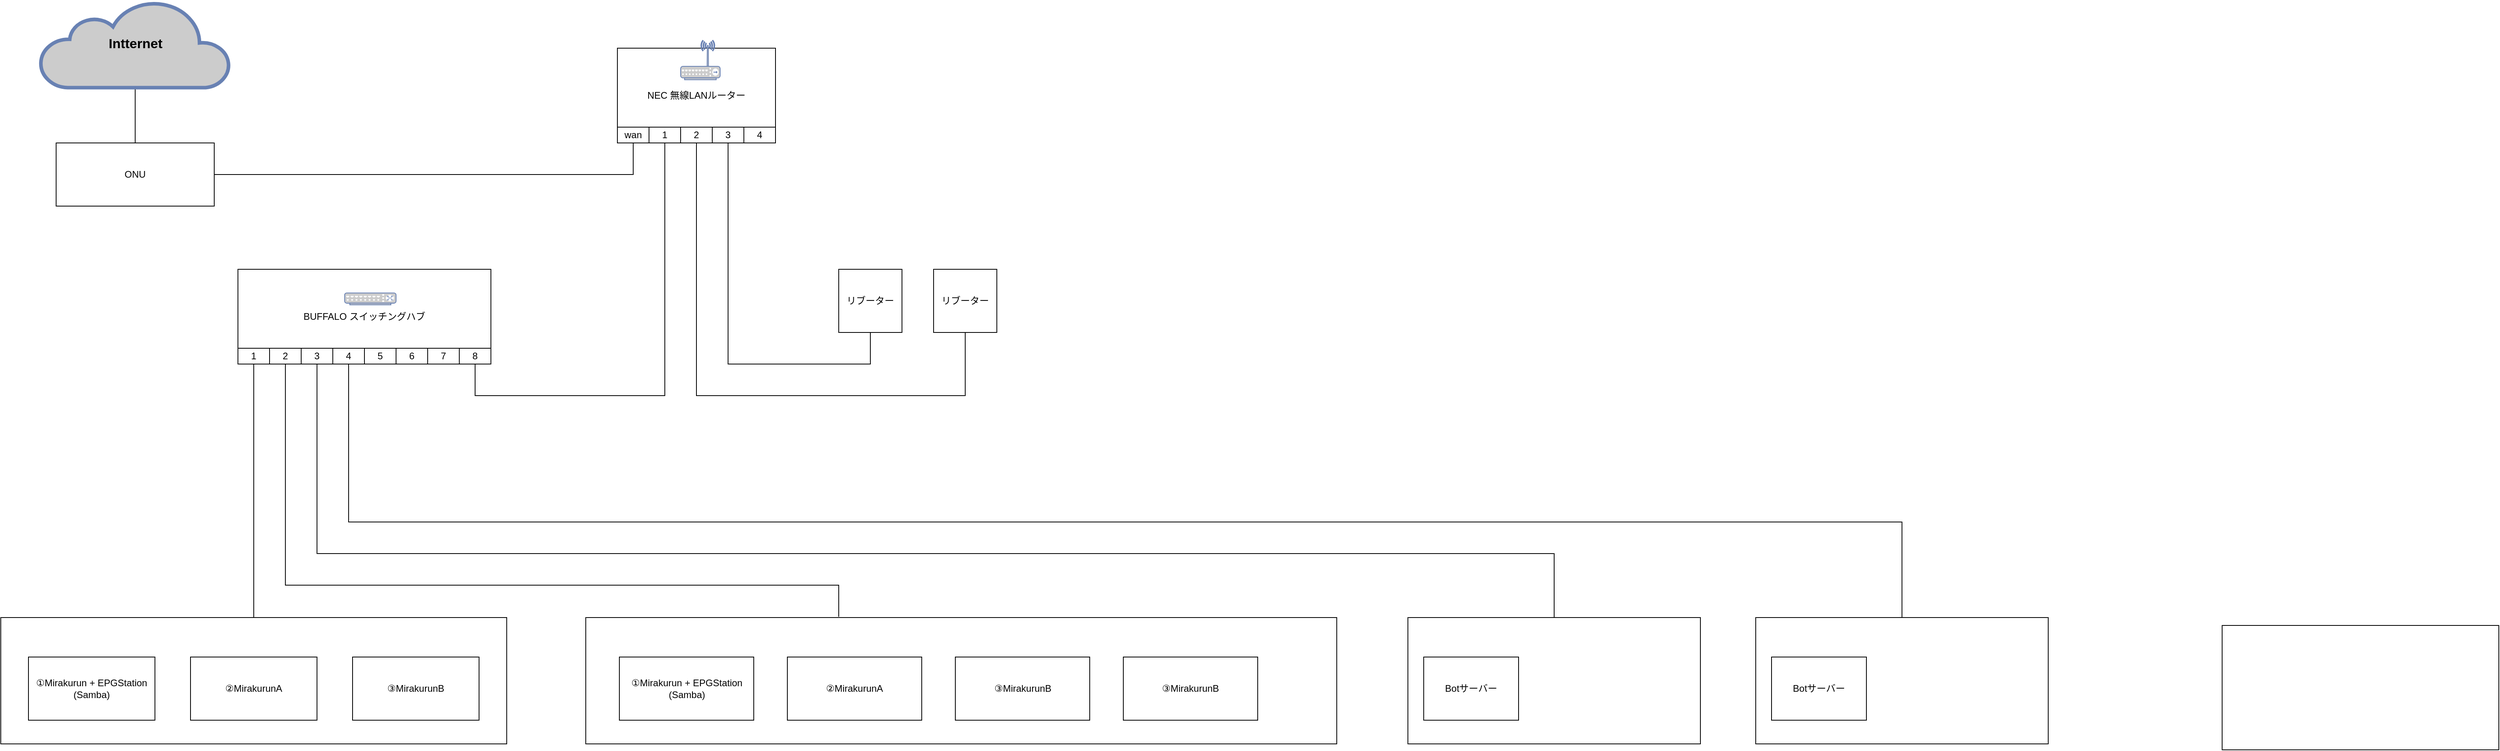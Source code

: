 <mxfile version="17.4.0" type="embed">
    <diagram id="FVY4QW3YDtHxt-ZyFHYu" name="ページ1">
        <mxGraphModel dx="3116" dy="2109" grid="1" gridSize="10" guides="1" tooltips="1" connect="1" arrows="1" fold="1" page="1" pageScale="1" pageWidth="1169" pageHeight="827" math="0" shadow="0">
            <root>
                <mxCell id="0"/>
                <mxCell id="1" parent="0"/>
                <mxCell id="17" style="edgeStyle=orthogonalEdgeStyle;html=1;entryX=0.5;entryY=0;entryDx=0;entryDy=0;jumpSize=6;rounded=0;exitX=0.5;exitY=1;exitDx=0;exitDy=0;endArrow=none;endFill=0;" parent="1" source="49" target="11" edge="1">
                    <mxGeometry relative="1" as="geometry">
                        <mxPoint x="560" y="510" as="sourcePoint"/>
                        <Array as="points">
                            <mxPoint x="420" y="720"/>
                            <mxPoint x="1985" y="720"/>
                        </Array>
                    </mxGeometry>
                </mxCell>
                <mxCell id="8" value="BUFFALO スイッチングハブ" style="rounded=0;whiteSpace=wrap;html=1;" parent="1" vertex="1">
                    <mxGeometry x="320" y="360" width="320" height="120" as="geometry"/>
                </mxCell>
                <mxCell id="11" value="" style="rounded=0;whiteSpace=wrap;html=1;" parent="1" vertex="1">
                    <mxGeometry x="1800" y="801" width="370" height="160" as="geometry"/>
                </mxCell>
                <mxCell id="13" value="Botサーバー" style="rounded=0;whiteSpace=wrap;html=1;" parent="1" vertex="1">
                    <mxGeometry x="1820" y="851" width="120" height="80" as="geometry"/>
                </mxCell>
                <mxCell id="14" value="Proxmox Dev-VM" style="text;html=1;resizable=0;autosize=1;align=center;verticalAlign=middle;points=[];fillColor=none;strokeColor=none;rounded=0;fontColor=#FFFFFF;" parent="1" vertex="1">
                    <mxGeometry x="1810" y="811" width="110" height="20" as="geometry"/>
                </mxCell>
                <mxCell id="23" style="edgeStyle=orthogonalEdgeStyle;rounded=0;jumpSize=6;html=1;exitX=0.5;exitY=1;exitDx=0;exitDy=0;exitPerimeter=0;entryX=0.5;entryY=0;entryDx=0;entryDy=0;fontSize=17;fontColor=#000000;endArrow=none;endFill=0;" parent="1" source="18" target="22" edge="1">
                    <mxGeometry relative="1" as="geometry"/>
                </mxCell>
                <mxCell id="18" value="&lt;font color=&quot;#000000&quot; size=&quot;1&quot;&gt;&lt;b style=&quot;font-size: 17px&quot;&gt;Intternet&lt;/b&gt;&lt;/font&gt;" style="html=1;outlineConnect=0;fillColor=#CCCCCC;strokeColor=#6881B3;gradientColor=none;gradientDirection=north;strokeWidth=2;shape=mxgraph.networks.cloud;fontColor=#ffffff;" parent="1" vertex="1">
                    <mxGeometry x="70" y="20" width="240" height="110" as="geometry"/>
                </mxCell>
                <mxCell id="21" value="" style="fontColor=#0066CC;verticalAlign=top;verticalLabelPosition=bottom;labelPosition=center;align=center;html=1;outlineConnect=0;fillColor=#CCCCCC;strokeColor=#6881B3;gradientColor=none;gradientDirection=north;strokeWidth=2;shape=mxgraph.networks.switch;" parent="1" vertex="1">
                    <mxGeometry x="455" y="390" width="65" height="15" as="geometry"/>
                </mxCell>
                <mxCell id="88" style="edgeStyle=orthogonalEdgeStyle;rounded=0;html=1;exitX=1;exitY=0.5;exitDx=0;exitDy=0;entryX=0.5;entryY=1;entryDx=0;entryDy=0;endArrow=none;endFill=0;" edge="1" parent="1" source="22" target="81">
                    <mxGeometry relative="1" as="geometry"/>
                </mxCell>
                <mxCell id="22" value="ONU" style="rounded=0;whiteSpace=wrap;html=1;" parent="1" vertex="1">
                    <mxGeometry x="90" y="200" width="200" height="80" as="geometry"/>
                </mxCell>
                <mxCell id="57" style="edgeStyle=orthogonalEdgeStyle;rounded=0;html=1;exitX=0.5;exitY=1;exitDx=0;exitDy=0;endArrow=none;endFill=0;" edge="1" parent="1" source="47" target="2">
                    <mxGeometry relative="1" as="geometry"/>
                </mxCell>
                <mxCell id="47" value="1" style="rounded=0;whiteSpace=wrap;html=1;" vertex="1" parent="1">
                    <mxGeometry x="320" y="460" width="40" height="20" as="geometry"/>
                </mxCell>
                <mxCell id="59" style="edgeStyle=orthogonalEdgeStyle;rounded=0;html=1;exitX=0.5;exitY=1;exitDx=0;exitDy=0;endArrow=none;endFill=0;" edge="1" parent="1" source="48">
                    <mxGeometry relative="1" as="geometry">
                        <mxPoint x="1080" y="800" as="targetPoint"/>
                        <Array as="points">
                            <mxPoint x="380" y="760"/>
                            <mxPoint x="1080" y="760"/>
                        </Array>
                    </mxGeometry>
                </mxCell>
                <mxCell id="48" value="2" style="rounded=0;whiteSpace=wrap;html=1;" vertex="1" parent="1">
                    <mxGeometry x="360" y="460" width="40" height="20" as="geometry"/>
                </mxCell>
                <mxCell id="49" value="3" style="rounded=0;whiteSpace=wrap;html=1;" vertex="1" parent="1">
                    <mxGeometry x="400" y="460" width="40" height="20" as="geometry"/>
                </mxCell>
                <mxCell id="63" style="edgeStyle=orthogonalEdgeStyle;rounded=0;html=1;exitX=0.5;exitY=1;exitDx=0;exitDy=0;entryX=0.5;entryY=0;entryDx=0;entryDy=0;endArrow=none;endFill=0;" edge="1" parent="1" source="50" target="60">
                    <mxGeometry relative="1" as="geometry">
                        <Array as="points">
                            <mxPoint x="460" y="680"/>
                            <mxPoint x="2425" y="680"/>
                        </Array>
                    </mxGeometry>
                </mxCell>
                <mxCell id="50" value="4" style="rounded=0;whiteSpace=wrap;html=1;" vertex="1" parent="1">
                    <mxGeometry x="440" y="460" width="40" height="20" as="geometry"/>
                </mxCell>
                <mxCell id="51" value="5" style="rounded=0;whiteSpace=wrap;html=1;" vertex="1" parent="1">
                    <mxGeometry x="480" y="460" width="40" height="20" as="geometry"/>
                </mxCell>
                <mxCell id="52" value="6" style="rounded=0;whiteSpace=wrap;html=1;" vertex="1" parent="1">
                    <mxGeometry x="520" y="460" width="40" height="20" as="geometry"/>
                </mxCell>
                <mxCell id="53" value="7" style="rounded=0;whiteSpace=wrap;html=1;" vertex="1" parent="1">
                    <mxGeometry x="560" y="460" width="40" height="20" as="geometry"/>
                </mxCell>
                <mxCell id="54" value="8" style="rounded=0;whiteSpace=wrap;html=1;" vertex="1" parent="1">
                    <mxGeometry x="600" y="460" width="40" height="20" as="geometry"/>
                </mxCell>
                <mxCell id="56" value="" style="group" vertex="1" connectable="0" parent="1">
                    <mxGeometry x="20" y="801" width="640" height="160" as="geometry"/>
                </mxCell>
                <mxCell id="2" value="" style="rounded=0;whiteSpace=wrap;html=1;" parent="56" vertex="1">
                    <mxGeometry width="640" height="160" as="geometry"/>
                </mxCell>
                <mxCell id="3" value="②MirakurunA" style="rounded=0;whiteSpace=wrap;html=1;" parent="56" vertex="1">
                    <mxGeometry x="240" y="50" width="160" height="80" as="geometry"/>
                </mxCell>
                <mxCell id="4" value="③MirakurunB" style="rounded=0;whiteSpace=wrap;html=1;" parent="56" vertex="1">
                    <mxGeometry x="445" y="50" width="160" height="80" as="geometry"/>
                </mxCell>
                <mxCell id="5" value="①Mirakurun + EPGStation&lt;br&gt;(Samba)" style="rounded=0;whiteSpace=wrap;html=1;" parent="56" vertex="1">
                    <mxGeometry x="35" y="50" width="160" height="80" as="geometry"/>
                </mxCell>
                <mxCell id="6" value="Proxmox Rec-VM1" style="text;html=1;resizable=0;autosize=1;align=center;verticalAlign=middle;points=[];fillColor=none;strokeColor=none;rounded=0;fontColor=#FFFFFF;" parent="56" vertex="1">
                    <mxGeometry x="5" y="10" width="120" height="20" as="geometry"/>
                </mxCell>
                <mxCell id="58" value="" style="group" vertex="1" connectable="0" parent="1">
                    <mxGeometry x="760" y="801" width="950" height="160" as="geometry"/>
                </mxCell>
                <mxCell id="32" value="" style="rounded=0;whiteSpace=wrap;html=1;" parent="58" vertex="1">
                    <mxGeometry width="950" height="160" as="geometry"/>
                </mxCell>
                <mxCell id="36" value="Proxmox Rec-VM2（Sub）" style="text;html=1;resizable=0;autosize=1;align=center;verticalAlign=middle;points=[];fillColor=none;strokeColor=none;rounded=0;fontColor=#FFFFFF;" parent="58" vertex="1">
                    <mxGeometry x="13.812" y="10" width="160" height="20" as="geometry"/>
                </mxCell>
                <mxCell id="38" value="①Mirakurun + EPGStation&lt;br&gt;(Samba)" style="rounded=0;whiteSpace=wrap;html=1;" parent="58" vertex="1">
                    <mxGeometry x="42.5" y="50" width="170" height="80" as="geometry"/>
                </mxCell>
                <mxCell id="44" value="②MirakurunA" style="rounded=0;whiteSpace=wrap;html=1;" parent="58" vertex="1">
                    <mxGeometry x="255" y="50" width="170" height="80" as="geometry"/>
                </mxCell>
                <mxCell id="46" value="③MirakurunB" style="rounded=0;whiteSpace=wrap;html=1;" parent="58" vertex="1">
                    <mxGeometry x="467.5" y="50" width="170" height="80" as="geometry"/>
                </mxCell>
                <mxCell id="99" value="③MirakurunB" style="rounded=0;whiteSpace=wrap;html=1;" vertex="1" parent="58">
                    <mxGeometry x="680" y="50" width="170" height="80" as="geometry"/>
                </mxCell>
                <mxCell id="60" value="" style="rounded=0;whiteSpace=wrap;html=1;" vertex="1" parent="1">
                    <mxGeometry x="2240" y="801" width="370" height="160" as="geometry"/>
                </mxCell>
                <mxCell id="61" value="Botサーバー" style="rounded=0;whiteSpace=wrap;html=1;" vertex="1" parent="1">
                    <mxGeometry x="2260" y="851" width="120" height="80" as="geometry"/>
                </mxCell>
                <mxCell id="62" value="Proxmox Dev-VM" style="text;html=1;resizable=0;autosize=1;align=center;verticalAlign=middle;points=[];fillColor=none;strokeColor=none;rounded=0;fontColor=#FFFFFF;" vertex="1" parent="1">
                    <mxGeometry x="2250" y="811" width="110" height="20" as="geometry"/>
                </mxCell>
                <mxCell id="91" style="edgeStyle=orthogonalEdgeStyle;rounded=0;html=1;exitX=0.5;exitY=1;exitDx=0;exitDy=0;entryX=0.5;entryY=1;entryDx=0;entryDy=0;endArrow=none;endFill=0;" edge="1" parent="1" source="65" target="78">
                    <mxGeometry relative="1" as="geometry">
                        <Array as="points">
                            <mxPoint x="1240" y="520"/>
                            <mxPoint x="900" y="520"/>
                        </Array>
                    </mxGeometry>
                </mxCell>
                <mxCell id="65" value="リブーター" style="whiteSpace=wrap;html=1;aspect=fixed;" vertex="1" parent="1">
                    <mxGeometry x="1200" y="360" width="80" height="80" as="geometry"/>
                </mxCell>
                <mxCell id="90" style="edgeStyle=orthogonalEdgeStyle;rounded=0;html=1;exitX=0.5;exitY=1;exitDx=0;exitDy=0;entryX=0.5;entryY=1;entryDx=0;entryDy=0;endArrow=none;endFill=0;" edge="1" parent="1" source="72" target="79">
                    <mxGeometry relative="1" as="geometry">
                        <Array as="points">
                            <mxPoint x="1120" y="480"/>
                            <mxPoint x="940" y="480"/>
                        </Array>
                    </mxGeometry>
                </mxCell>
                <mxCell id="72" value="リブーター" style="whiteSpace=wrap;html=1;aspect=fixed;" vertex="1" parent="1">
                    <mxGeometry x="1080" y="360" width="80" height="80" as="geometry"/>
                </mxCell>
                <mxCell id="86" value="" style="group" vertex="1" connectable="0" parent="1">
                    <mxGeometry x="800" y="70" width="200" height="130" as="geometry"/>
                </mxCell>
                <mxCell id="7" value="NEC 無線LANルーター" style="rounded=0;whiteSpace=wrap;html=1;" parent="86" vertex="1">
                    <mxGeometry y="10" width="200" height="120" as="geometry"/>
                </mxCell>
                <mxCell id="19" value="" style="fontColor=#0066CC;verticalAlign=top;verticalLabelPosition=bottom;labelPosition=center;align=center;html=1;outlineConnect=0;fillColor=#CCCCCC;strokeColor=#6881B3;gradientColor=none;gradientDirection=north;strokeWidth=2;shape=mxgraph.networks.wireless_hub;" parent="86" vertex="1">
                    <mxGeometry x="80" width="50" height="50" as="geometry"/>
                </mxCell>
                <mxCell id="77" value="1" style="rounded=0;whiteSpace=wrap;html=1;" vertex="1" parent="86">
                    <mxGeometry x="40" y="110" width="40" height="20" as="geometry"/>
                </mxCell>
                <mxCell id="78" value="2" style="rounded=0;whiteSpace=wrap;html=1;" vertex="1" parent="86">
                    <mxGeometry x="80" y="110" width="40" height="20" as="geometry"/>
                </mxCell>
                <mxCell id="79" value="3" style="rounded=0;whiteSpace=wrap;html=1;" vertex="1" parent="86">
                    <mxGeometry x="120" y="110" width="40" height="20" as="geometry"/>
                </mxCell>
                <mxCell id="80" value="4" style="rounded=0;whiteSpace=wrap;html=1;" vertex="1" parent="86">
                    <mxGeometry x="160" y="110" width="40" height="20" as="geometry"/>
                </mxCell>
                <mxCell id="81" value="wan" style="rounded=0;whiteSpace=wrap;html=1;" vertex="1" parent="86">
                    <mxGeometry y="110" width="40" height="20" as="geometry"/>
                </mxCell>
                <mxCell id="89" style="edgeStyle=orthogonalEdgeStyle;rounded=0;html=1;exitX=0.5;exitY=1;exitDx=0;exitDy=0;entryX=0.5;entryY=1;entryDx=0;entryDy=0;endArrow=none;endFill=0;" edge="1" parent="1" source="77" target="54">
                    <mxGeometry relative="1" as="geometry">
                        <Array as="points">
                            <mxPoint x="860" y="520"/>
                            <mxPoint x="620" y="520"/>
                        </Array>
                    </mxGeometry>
                </mxCell>
                <mxCell id="92" value="" style="rounded=0;whiteSpace=wrap;html=1;" vertex="1" parent="1">
                    <mxGeometry x="2830" y="811" width="350" height="157.5" as="geometry"/>
                </mxCell>
            </root>
        </mxGraphModel>
    </diagram>
</mxfile>